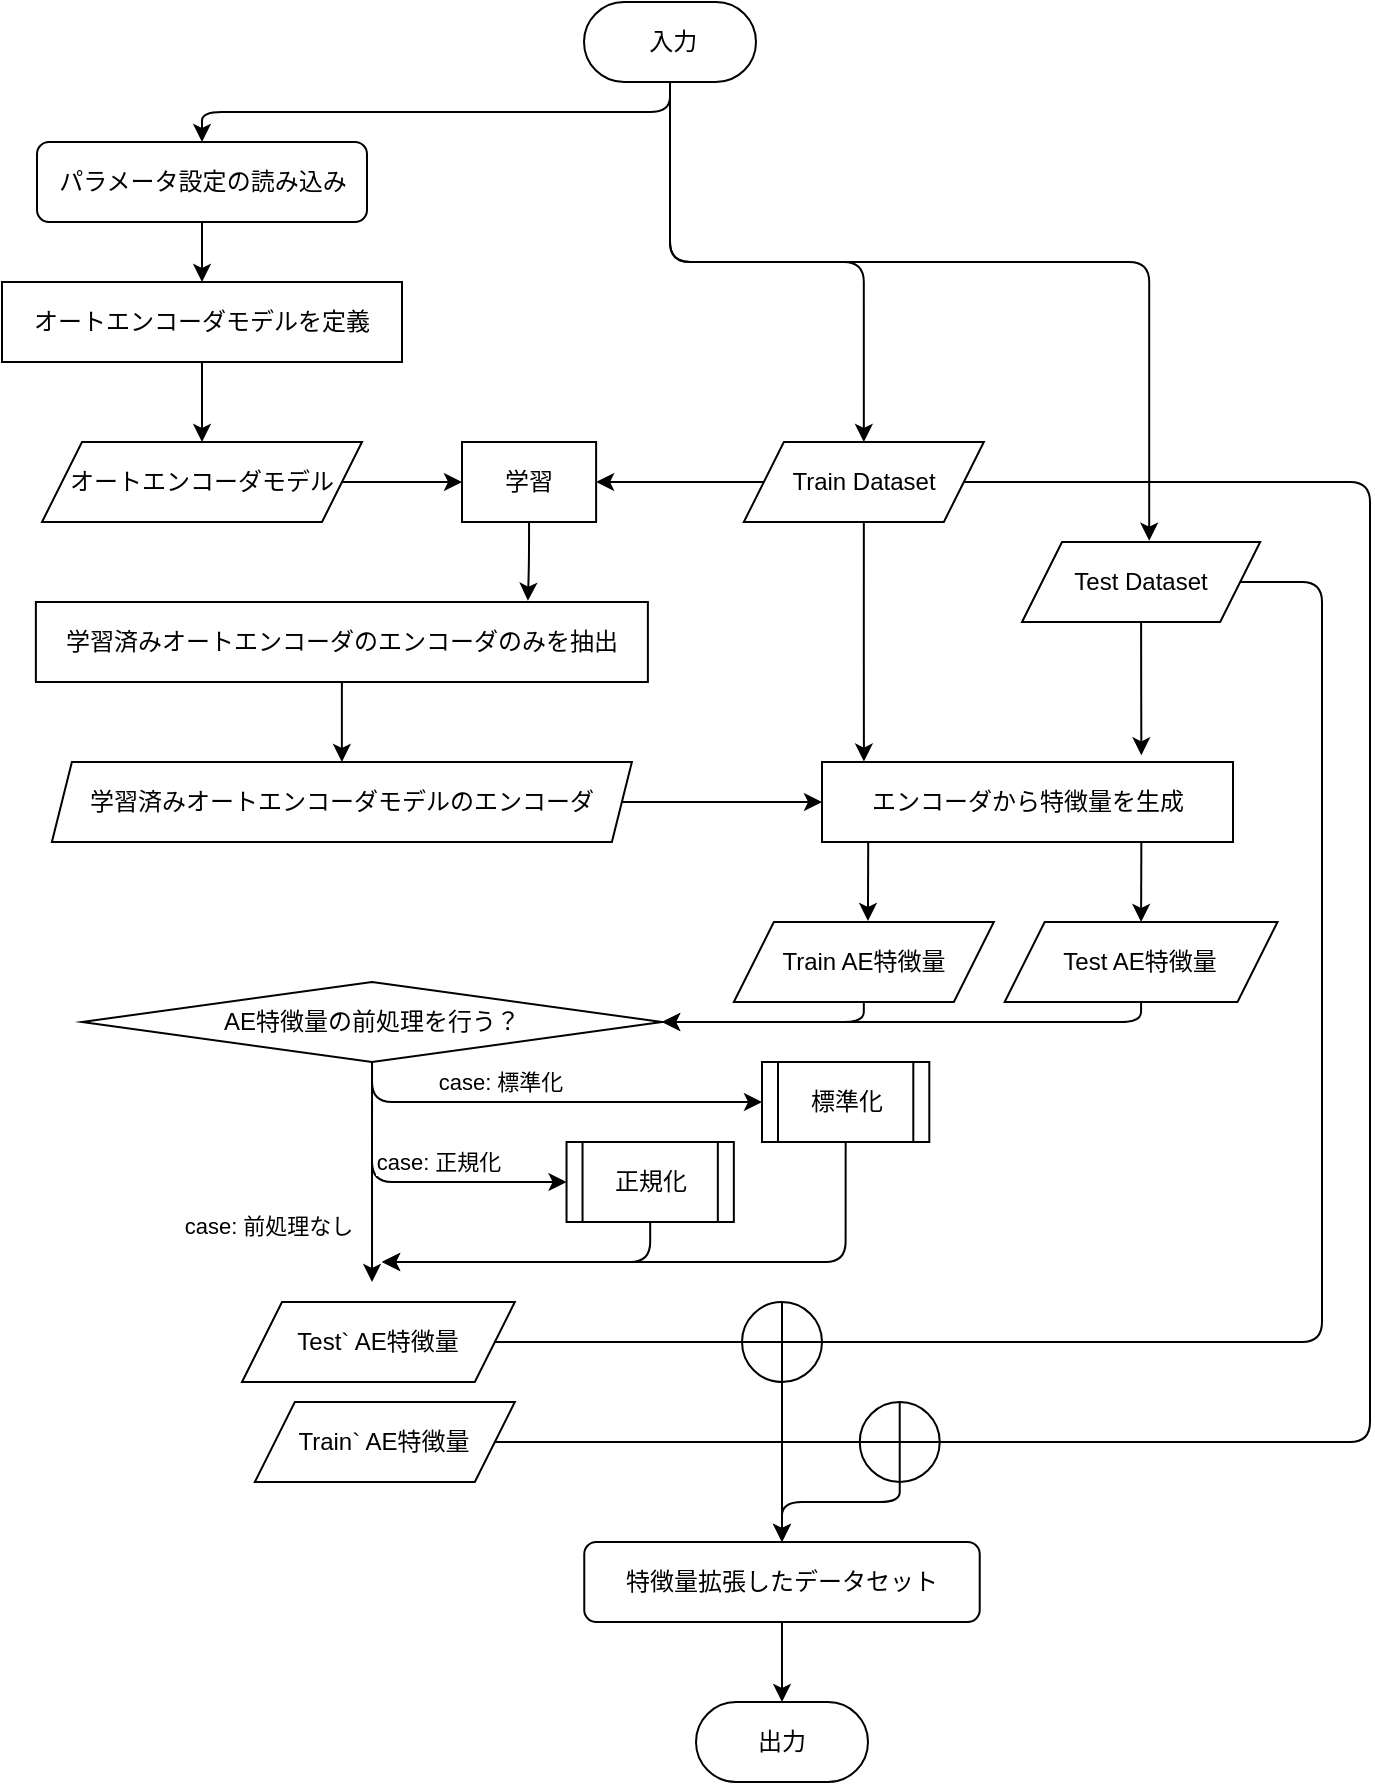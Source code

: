 <mxfile>
    <diagram id="tJ65ZWB20D6IVD9UZpMB" name="ページ1">
        <mxGraphModel dx="727" dy="379" grid="1" gridSize="10" guides="1" tooltips="1" connect="1" arrows="1" fold="1" page="1" pageScale="1" pageWidth="827" pageHeight="1169" math="0" shadow="0">
            <root>
                <mxCell id="0"/>
                <mxCell id="1" parent="0"/>
                <mxCell id="12" style="edgeStyle=orthogonalEdgeStyle;html=1;exitX=0.5;exitY=1;exitDx=0;exitDy=0;entryX=0;entryY=0.5;entryDx=0;entryDy=0;" parent="1" source="17" target="19" edge="1">
                    <mxGeometry relative="1" as="geometry"/>
                </mxCell>
                <mxCell id="13" value="case: 正規化" style="edgeLabel;html=1;align=center;verticalAlign=middle;resizable=0;points=[];" parent="12" vertex="1" connectable="0">
                    <mxGeometry x="0.055" y="-2" relative="1" as="geometry">
                        <mxPoint x="10" y="-12" as="offset"/>
                    </mxGeometry>
                </mxCell>
                <mxCell id="14" style="edgeStyle=orthogonalEdgeStyle;html=1;exitX=0.5;exitY=1;exitDx=0;exitDy=0;entryX=0;entryY=0.5;entryDx=0;entryDy=0;" parent="1" source="17" target="21" edge="1">
                    <mxGeometry relative="1" as="geometry"/>
                </mxCell>
                <mxCell id="15" value="case: 標準化" style="edgeLabel;html=1;align=center;verticalAlign=middle;resizable=0;points=[];" parent="14" vertex="1" connectable="0">
                    <mxGeometry x="0.201" y="-1" relative="1" as="geometry">
                        <mxPoint x="-45" y="-11" as="offset"/>
                    </mxGeometry>
                </mxCell>
                <mxCell id="16" value="case: 前処理なし" style="edgeStyle=orthogonalEdgeStyle;html=1;exitX=0.5;exitY=1;exitDx=0;exitDy=0;entryX=0.5;entryY=0;entryDx=0;entryDy=0;" parent="1" source="17" edge="1">
                    <mxGeometry x="0.501" y="-52" relative="1" as="geometry">
                        <mxPoint as="offset"/>
                        <mxPoint x="265.015" y="650" as="targetPoint"/>
                    </mxGeometry>
                </mxCell>
                <mxCell id="17" value="AE特徴量の前処理を行う？" style="rhombus;whiteSpace=wrap;html=1;" parent="1" vertex="1">
                    <mxGeometry x="120.0" y="500" width="290.03" height="40" as="geometry"/>
                </mxCell>
                <mxCell id="79" style="edgeStyle=orthogonalEdgeStyle;html=1;exitX=0.5;exitY=1;exitDx=0;exitDy=0;" parent="1" source="19" edge="1">
                    <mxGeometry relative="1" as="geometry">
                        <mxPoint x="270" y="640" as="targetPoint"/>
                        <Array as="points">
                            <mxPoint x="404" y="640"/>
                        </Array>
                    </mxGeometry>
                </mxCell>
                <mxCell id="19" value="正規化" style="shape=process;whiteSpace=wrap;html=1;backgroundOutline=1;fontFamily=Helvetica;fontSize=12;fontColor=default;align=center;strokeColor=default;fillColor=default;" parent="1" vertex="1">
                    <mxGeometry x="362.27" y="580" width="83.65" height="40" as="geometry"/>
                </mxCell>
                <mxCell id="81" style="edgeStyle=orthogonalEdgeStyle;html=1;exitX=0.5;exitY=1;exitDx=0;exitDy=0;" parent="1" source="21" edge="1">
                    <mxGeometry relative="1" as="geometry">
                        <mxPoint x="270" y="640" as="targetPoint"/>
                        <Array as="points">
                            <mxPoint x="502" y="640"/>
                        </Array>
                    </mxGeometry>
                </mxCell>
                <mxCell id="21" value="標準化" style="shape=process;whiteSpace=wrap;html=1;backgroundOutline=1;fontFamily=Helvetica;fontSize=12;fontColor=default;align=center;strokeColor=default;fillColor=default;" parent="1" vertex="1">
                    <mxGeometry x="460.0" y="540" width="83.65" height="40" as="geometry"/>
                </mxCell>
                <mxCell id="52" style="edgeStyle=orthogonalEdgeStyle;html=1;exitX=0;exitY=0.5;exitDx=0;exitDy=0;" parent="1" source="24" target="34" edge="1">
                    <mxGeometry relative="1" as="geometry"/>
                </mxCell>
                <mxCell id="55" style="edgeStyle=orthogonalEdgeStyle;html=1;exitX=0.5;exitY=1;exitDx=0;exitDy=0;entryX=0.102;entryY=-0.006;entryDx=0;entryDy=0;entryPerimeter=0;" parent="1" source="24" target="54" edge="1">
                    <mxGeometry relative="1" as="geometry"/>
                </mxCell>
                <mxCell id="24" value="Train Dataset" style="shape=parallelogram;perimeter=parallelogramPerimeter;whiteSpace=wrap;html=1;fixedSize=1;fontFamily=Helvetica;fontSize=12;fontColor=default;align=center;strokeColor=default;fillColor=default;" parent="1" vertex="1">
                    <mxGeometry x="450.92" y="230" width="120" height="40" as="geometry"/>
                </mxCell>
                <mxCell id="33" style="edgeStyle=none;html=1;exitX=0.5;exitY=1;exitDx=0;exitDy=0;entryX=0.5;entryY=0;entryDx=0;entryDy=0;" parent="1" source="26" target="32" edge="1">
                    <mxGeometry relative="1" as="geometry"/>
                </mxCell>
                <mxCell id="26" value="オートエンコーダモデルを定義" style="rounded=0;whiteSpace=wrap;html=1;fontFamily=Helvetica;fontSize=12;fontColor=default;align=center;strokeColor=default;fillColor=default;" parent="1" vertex="1">
                    <mxGeometry x="80" y="150" width="200" height="40" as="geometry"/>
                </mxCell>
                <mxCell id="56" style="edgeStyle=orthogonalEdgeStyle;html=1;exitX=0.5;exitY=1;exitDx=0;exitDy=0;entryX=0.777;entryY=-0.084;entryDx=0;entryDy=0;entryPerimeter=0;" parent="1" source="31" target="54" edge="1">
                    <mxGeometry relative="1" as="geometry"/>
                </mxCell>
                <mxCell id="31" value="Test Dataset" style="shape=parallelogram;perimeter=parallelogramPerimeter;whiteSpace=wrap;html=1;fixedSize=1;fontFamily=Helvetica;fontSize=12;fontColor=default;align=center;strokeColor=default;fillColor=default;" parent="1" vertex="1">
                    <mxGeometry x="590.01" y="280" width="119.08" height="40" as="geometry"/>
                </mxCell>
                <mxCell id="37" style="edgeStyle=none;html=1;exitX=1;exitY=0.5;exitDx=0;exitDy=0;entryX=0;entryY=0.5;entryDx=0;entryDy=0;" parent="1" source="32" target="34" edge="1">
                    <mxGeometry relative="1" as="geometry"/>
                </mxCell>
                <mxCell id="32" value="オートエンコーダモデル" style="shape=parallelogram;perimeter=parallelogramPerimeter;whiteSpace=wrap;html=1;fixedSize=1;" parent="1" vertex="1">
                    <mxGeometry x="100" y="230" width="160" height="40" as="geometry"/>
                </mxCell>
                <mxCell id="49" style="edgeStyle=orthogonalEdgeStyle;html=1;exitX=0.5;exitY=1;exitDx=0;exitDy=0;entryX=0.804;entryY=-0.016;entryDx=0;entryDy=0;entryPerimeter=0;" parent="1" source="34" target="44" edge="1">
                    <mxGeometry relative="1" as="geometry"/>
                </mxCell>
                <mxCell id="34" value="学習" style="rounded=0;whiteSpace=wrap;html=1;fontFamily=Helvetica;fontSize=12;fontColor=default;align=center;strokeColor=default;fillColor=default;" parent="1" vertex="1">
                    <mxGeometry x="310" y="230" width="67.06" height="40" as="geometry"/>
                </mxCell>
                <mxCell id="57" style="edgeStyle=orthogonalEdgeStyle;html=1;exitX=0.5;exitY=1;exitDx=0;exitDy=0;entryX=0.5;entryY=0;entryDx=0;entryDy=0;" parent="1" source="44" target="53" edge="1">
                    <mxGeometry relative="1" as="geometry"/>
                </mxCell>
                <mxCell id="44" value="学習済みオートエンコーダのエンコーダのみを抽出" style="rounded=0;whiteSpace=wrap;html=1;fontFamily=Helvetica;fontSize=12;fontColor=default;align=center;strokeColor=default;fillColor=default;" parent="1" vertex="1">
                    <mxGeometry x="96.94" y="310" width="306" height="40" as="geometry"/>
                </mxCell>
                <mxCell id="58" style="edgeStyle=orthogonalEdgeStyle;html=1;exitX=1;exitY=0.5;exitDx=0;exitDy=0;entryX=0;entryY=0.5;entryDx=0;entryDy=0;" parent="1" source="53" target="54" edge="1">
                    <mxGeometry relative="1" as="geometry"/>
                </mxCell>
                <mxCell id="53" value="学習済みオートエンコーダモデルのエンコーダ" style="shape=parallelogram;perimeter=parallelogramPerimeter;whiteSpace=wrap;html=1;fixedSize=1;size=10.0;" parent="1" vertex="1">
                    <mxGeometry x="104.94" y="390" width="290" height="40" as="geometry"/>
                </mxCell>
                <mxCell id="54" value="エンコーダから特徴量を生成" style="rounded=0;whiteSpace=wrap;html=1;fontFamily=Helvetica;fontSize=12;fontColor=default;align=center;strokeColor=default;fillColor=default;" parent="1" vertex="1">
                    <mxGeometry x="490" y="390" width="205.5" height="40" as="geometry"/>
                </mxCell>
                <mxCell id="78" style="edgeStyle=orthogonalEdgeStyle;html=1;exitX=0.5;exitY=1;exitDx=0;exitDy=0;" parent="1" source="59" target="17" edge="1">
                    <mxGeometry relative="1" as="geometry"/>
                </mxCell>
                <mxCell id="59" value="Test AE特徴量" style="shape=parallelogram;perimeter=parallelogramPerimeter;whiteSpace=wrap;html=1;fixedSize=1;fontFamily=Helvetica;fontSize=12;fontColor=default;align=center;strokeColor=default;fillColor=default;" parent="1" vertex="1">
                    <mxGeometry x="581.34" y="470" width="136.41" height="40" as="geometry"/>
                </mxCell>
                <mxCell id="76" style="edgeStyle=orthogonalEdgeStyle;html=1;exitX=0.5;exitY=1;exitDx=0;exitDy=0;" parent="1" source="60" target="17" edge="1">
                    <mxGeometry relative="1" as="geometry"/>
                </mxCell>
                <mxCell id="60" value="Train AE特徴量" style="shape=parallelogram;perimeter=parallelogramPerimeter;whiteSpace=wrap;html=1;fixedSize=1;fontFamily=Helvetica;fontSize=12;fontColor=default;align=center;strokeColor=default;fillColor=default;" parent="1" vertex="1">
                    <mxGeometry x="445.92" y="470" width="130" height="40" as="geometry"/>
                </mxCell>
                <mxCell id="62" style="edgeStyle=orthogonalEdgeStyle;html=1;exitX=0.5;exitY=1;exitDx=0;exitDy=0;entryX=0.5;entryY=0;entryDx=0;entryDy=0;" parent="1" source="61" target="26" edge="1">
                    <mxGeometry relative="1" as="geometry"/>
                </mxCell>
                <mxCell id="61" value="パラメータ設定の読み込み" style="rounded=1;whiteSpace=wrap;html=1;" parent="1" vertex="1">
                    <mxGeometry x="97.5" y="80" width="165" height="40" as="geometry"/>
                </mxCell>
                <mxCell id="64" value="" style="endArrow=classic;html=1;entryX=0.5;entryY=0;entryDx=0;entryDy=0;exitX=0.777;exitY=1.013;exitDx=0;exitDy=0;exitPerimeter=0;" parent="1" source="54" target="59" edge="1">
                    <mxGeometry width="50" height="50" relative="1" as="geometry">
                        <mxPoint x="370" y="450" as="sourcePoint"/>
                        <mxPoint x="420" y="400" as="targetPoint"/>
                    </mxGeometry>
                </mxCell>
                <mxCell id="65" value="" style="endArrow=classic;html=1;entryX=0.5;entryY=0;entryDx=0;entryDy=0;exitX=0.777;exitY=1.013;exitDx=0;exitDy=0;exitPerimeter=0;" parent="1" edge="1">
                    <mxGeometry width="50" height="50" relative="1" as="geometry">
                        <mxPoint x="513.103" y="430" as="sourcePoint"/>
                        <mxPoint x="512.975" y="469.48" as="targetPoint"/>
                    </mxGeometry>
                </mxCell>
                <mxCell id="82" value="Train` AE特徴量" style="shape=parallelogram;perimeter=parallelogramPerimeter;whiteSpace=wrap;html=1;fixedSize=1;fontFamily=Helvetica;fontSize=12;fontColor=default;align=center;strokeColor=default;fillColor=default;" parent="1" vertex="1">
                    <mxGeometry x="206.41" y="710" width="130" height="40" as="geometry"/>
                </mxCell>
                <mxCell id="83" value="Test` AE特徴量" style="shape=parallelogram;perimeter=parallelogramPerimeter;whiteSpace=wrap;html=1;fixedSize=1;fontFamily=Helvetica;fontSize=12;fontColor=default;align=center;strokeColor=default;fillColor=default;" parent="1" vertex="1">
                    <mxGeometry x="200.0" y="660" width="136.41" height="40" as="geometry"/>
                </mxCell>
                <mxCell id="89" value="" style="endArrow=none;html=1;elbow=vertical;entryX=1;entryY=0.5;entryDx=0;entryDy=0;edgeStyle=orthogonalEdgeStyle;exitX=1;exitY=0.5;exitDx=0;exitDy=0;startArrow=none;" parent="1" source="93" target="83" edge="1">
                    <mxGeometry width="50" height="50" relative="1" as="geometry">
                        <mxPoint x="680" y="670" as="sourcePoint"/>
                        <mxPoint x="500" y="460" as="targetPoint"/>
                        <Array as="points">
                            <mxPoint x="440" y="680"/>
                            <mxPoint x="440" y="680"/>
                        </Array>
                    </mxGeometry>
                </mxCell>
                <mxCell id="98" style="edgeStyle=orthogonalEdgeStyle;html=1;exitX=0.5;exitY=1;exitDx=0;exitDy=0;entryX=0.5;entryY=0;entryDx=0;entryDy=0;elbow=vertical;" parent="1" source="94" target="97" edge="1">
                    <mxGeometry relative="1" as="geometry">
                        <Array as="points">
                            <mxPoint x="529" y="760"/>
                            <mxPoint x="470" y="760"/>
                        </Array>
                    </mxGeometry>
                </mxCell>
                <mxCell id="94" value="" style="shape=orEllipse;perimeter=ellipsePerimeter;whiteSpace=wrap;html=1;backgroundOutline=1;" parent="1" vertex="1">
                    <mxGeometry x="508.86" y="710" width="40" height="40" as="geometry"/>
                </mxCell>
                <mxCell id="95" value="" style="endArrow=none;html=1;elbow=vertical;entryX=1;entryY=0.5;entryDx=0;entryDy=0;edgeStyle=orthogonalEdgeStyle;exitX=1;exitY=0.5;exitDx=0;exitDy=0;" parent="1" source="24" target="82" edge="1">
                    <mxGeometry width="50" height="50" relative="1" as="geometry">
                        <mxPoint x="722.68" y="350" as="sourcePoint"/>
                        <mxPoint x="350.0" y="730" as="targetPoint"/>
                        <Array as="points">
                            <mxPoint x="764" y="250"/>
                            <mxPoint x="764" y="730"/>
                        </Array>
                    </mxGeometry>
                </mxCell>
                <mxCell id="96" value="" style="endArrow=none;html=1;elbow=vertical;entryX=1;entryY=0.5;entryDx=0;entryDy=0;edgeStyle=orthogonalEdgeStyle;exitX=1;exitY=0.5;exitDx=0;exitDy=0;" parent="1" source="31" target="93" edge="1">
                    <mxGeometry width="50" height="50" relative="1" as="geometry">
                        <mxPoint x="699.09" y="300" as="sourcePoint"/>
                        <mxPoint x="326.41" y="680" as="targetPoint"/>
                        <Array as="points">
                            <mxPoint x="740" y="300"/>
                            <mxPoint x="740" y="680"/>
                        </Array>
                    </mxGeometry>
                </mxCell>
                <mxCell id="99" style="edgeStyle=orthogonalEdgeStyle;html=1;exitX=0.5;exitY=1;exitDx=0;exitDy=0;elbow=vertical;entryX=0.5;entryY=0;entryDx=0;entryDy=0;" parent="1" source="93" target="97" edge="1">
                    <mxGeometry relative="1" as="geometry">
                        <mxPoint x="490" y="780" as="targetPoint"/>
                    </mxGeometry>
                </mxCell>
                <mxCell id="93" value="" style="shape=orEllipse;perimeter=ellipsePerimeter;whiteSpace=wrap;html=1;backgroundOutline=1;" parent="1" vertex="1">
                    <mxGeometry x="450" y="660" width="40" height="40" as="geometry"/>
                </mxCell>
                <mxCell id="106" style="edgeStyle=orthogonalEdgeStyle;html=1;exitX=0.5;exitY=1;exitDx=0;exitDy=0;entryX=0.5;entryY=0;entryDx=0;entryDy=0;" edge="1" parent="1" source="97" target="105">
                    <mxGeometry relative="1" as="geometry"/>
                </mxCell>
                <mxCell id="97" value="特徴量拡張したデータセット" style="rounded=1;whiteSpace=wrap;html=1;" parent="1" vertex="1">
                    <mxGeometry x="371.13" y="780" width="197.73" height="40" as="geometry"/>
                </mxCell>
                <mxCell id="102" style="edgeStyle=orthogonalEdgeStyle;html=1;exitX=0.5;exitY=1;exitDx=0;exitDy=0;entryX=0.5;entryY=0;entryDx=0;entryDy=0;" edge="1" parent="1" source="100" target="61">
                    <mxGeometry relative="1" as="geometry"/>
                </mxCell>
                <mxCell id="103" style="edgeStyle=orthogonalEdgeStyle;html=1;exitX=0.5;exitY=1;exitDx=0;exitDy=0;entryX=0.5;entryY=0;entryDx=0;entryDy=0;" edge="1" parent="1" source="100" target="24">
                    <mxGeometry relative="1" as="geometry"/>
                </mxCell>
                <mxCell id="104" style="edgeStyle=orthogonalEdgeStyle;html=1;exitX=0.5;exitY=1;exitDx=0;exitDy=0;entryX=0.534;entryY=-0.016;entryDx=0;entryDy=0;entryPerimeter=0;" edge="1" parent="1" source="100" target="31">
                    <mxGeometry relative="1" as="geometry">
                        <Array as="points">
                            <mxPoint x="414" y="140"/>
                            <mxPoint x="654" y="140"/>
                        </Array>
                    </mxGeometry>
                </mxCell>
                <mxCell id="100" value="&amp;nbsp;入力" style="rounded=1;whiteSpace=wrap;html=1;arcSize=50;" vertex="1" parent="1">
                    <mxGeometry x="371" y="10" width="86" height="40" as="geometry"/>
                </mxCell>
                <mxCell id="105" value="出力" style="rounded=1;whiteSpace=wrap;html=1;arcSize=50;" vertex="1" parent="1">
                    <mxGeometry x="427" y="860" width="86" height="40" as="geometry"/>
                </mxCell>
            </root>
        </mxGraphModel>
    </diagram>
</mxfile>